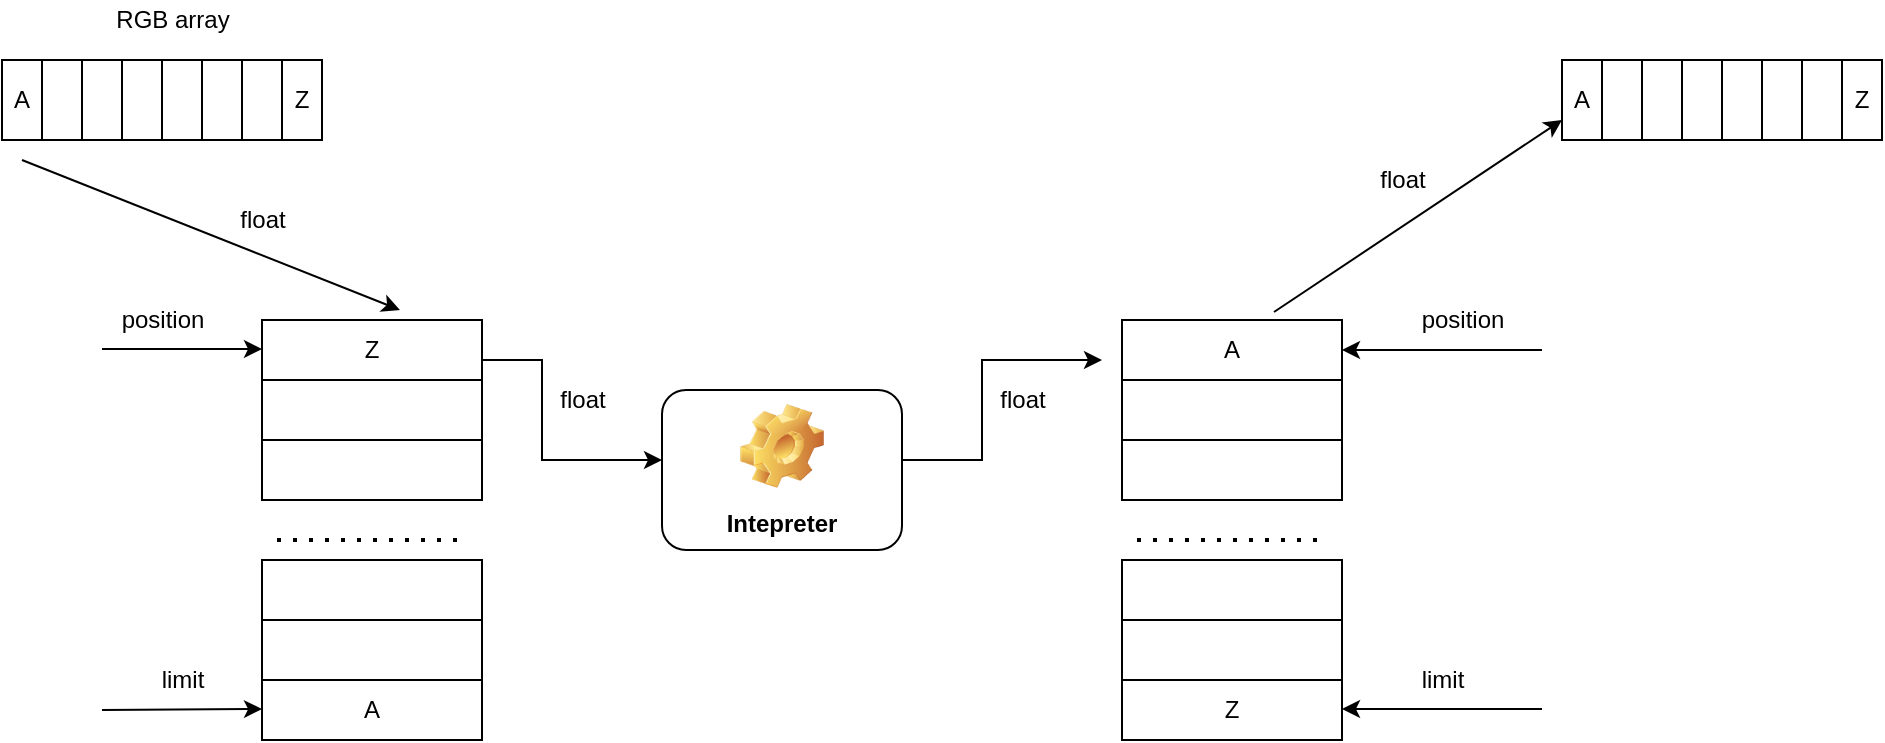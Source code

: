 <mxfile version="15.8.8" type="github">
  <diagram id="5idHyZ_gb2aGsaYN54b_" name="Page-1">
    <mxGraphModel dx="828" dy="504" grid="1" gridSize="10" guides="1" tooltips="1" connect="1" arrows="1" fold="1" page="1" pageScale="1" pageWidth="1169" pageHeight="1654" math="0" shadow="0">
      <root>
        <mxCell id="0" />
        <mxCell id="1" parent="0" />
        <mxCell id="xrE74c7JUxFd1PG-Kwvo-1" value="Z" style="rounded=0;whiteSpace=wrap;html=1;" vertex="1" parent="1">
          <mxGeometry x="140" y="160" width="110" height="30" as="geometry" />
        </mxCell>
        <mxCell id="xrE74c7JUxFd1PG-Kwvo-4" value="" style="edgeStyle=orthogonalEdgeStyle;rounded=0;orthogonalLoop=1;jettySize=auto;html=1;" edge="1" parent="1" source="xrE74c7JUxFd1PG-Kwvo-2" target="xrE74c7JUxFd1PG-Kwvo-3">
          <mxGeometry relative="1" as="geometry" />
        </mxCell>
        <mxCell id="xrE74c7JUxFd1PG-Kwvo-2" value="" style="rounded=0;whiteSpace=wrap;html=1;" vertex="1" parent="1">
          <mxGeometry x="140" y="190" width="110" height="30" as="geometry" />
        </mxCell>
        <mxCell id="xrE74c7JUxFd1PG-Kwvo-3" value="" style="whiteSpace=wrap;html=1;rounded=0;" vertex="1" parent="1">
          <mxGeometry x="140" y="220" width="110" height="30" as="geometry" />
        </mxCell>
        <mxCell id="xrE74c7JUxFd1PG-Kwvo-5" value="A" style="whiteSpace=wrap;html=1;rounded=0;" vertex="1" parent="1">
          <mxGeometry x="140" y="340" width="110" height="30" as="geometry" />
        </mxCell>
        <mxCell id="xrE74c7JUxFd1PG-Kwvo-6" value="" style="rounded=0;whiteSpace=wrap;html=1;" vertex="1" parent="1">
          <mxGeometry x="140" y="280" width="110" height="30" as="geometry" />
        </mxCell>
        <mxCell id="xrE74c7JUxFd1PG-Kwvo-7" value="" style="rounded=0;whiteSpace=wrap;html=1;" vertex="1" parent="1">
          <mxGeometry x="140" y="310" width="110" height="30" as="geometry" />
        </mxCell>
        <mxCell id="xrE74c7JUxFd1PG-Kwvo-10" value="A" style="rounded=0;whiteSpace=wrap;html=1;" vertex="1" parent="1">
          <mxGeometry x="10" y="30" width="20" height="40" as="geometry" />
        </mxCell>
        <mxCell id="xrE74c7JUxFd1PG-Kwvo-11" value="" style="rounded=0;whiteSpace=wrap;html=1;" vertex="1" parent="1">
          <mxGeometry x="30" y="30" width="20" height="40" as="geometry" />
        </mxCell>
        <mxCell id="xrE74c7JUxFd1PG-Kwvo-12" value="" style="rounded=0;whiteSpace=wrap;html=1;" vertex="1" parent="1">
          <mxGeometry x="70" y="30" width="20" height="40" as="geometry" />
        </mxCell>
        <mxCell id="xrE74c7JUxFd1PG-Kwvo-13" value="" style="rounded=0;whiteSpace=wrap;html=1;" vertex="1" parent="1">
          <mxGeometry x="50" y="30" width="20" height="40" as="geometry" />
        </mxCell>
        <mxCell id="xrE74c7JUxFd1PG-Kwvo-16" value="" style="rounded=0;whiteSpace=wrap;html=1;" vertex="1" parent="1">
          <mxGeometry x="90" y="30" width="20" height="40" as="geometry" />
        </mxCell>
        <mxCell id="xrE74c7JUxFd1PG-Kwvo-17" value="" style="rounded=0;whiteSpace=wrap;html=1;" vertex="1" parent="1">
          <mxGeometry x="110" y="30" width="20" height="40" as="geometry" />
        </mxCell>
        <mxCell id="xrE74c7JUxFd1PG-Kwvo-18" value="Z" style="rounded=0;whiteSpace=wrap;html=1;" vertex="1" parent="1">
          <mxGeometry x="150" y="30" width="20" height="40" as="geometry" />
        </mxCell>
        <mxCell id="xrE74c7JUxFd1PG-Kwvo-19" value="" style="rounded=0;whiteSpace=wrap;html=1;" vertex="1" parent="1">
          <mxGeometry x="130" y="30" width="20" height="40" as="geometry" />
        </mxCell>
        <mxCell id="xrE74c7JUxFd1PG-Kwvo-20" value="Intepreter" style="label;whiteSpace=wrap;html=1;align=center;verticalAlign=bottom;spacingLeft=0;spacingBottom=4;imageAlign=center;imageVerticalAlign=top;image=img/clipart/Gear_128x128.png" vertex="1" parent="1">
          <mxGeometry x="340" y="195" width="120" height="80" as="geometry" />
        </mxCell>
        <mxCell id="xrE74c7JUxFd1PG-Kwvo-31" value="A" style="rounded=0;whiteSpace=wrap;html=1;" vertex="1" parent="1">
          <mxGeometry x="790" y="30" width="20" height="40" as="geometry" />
        </mxCell>
        <mxCell id="xrE74c7JUxFd1PG-Kwvo-32" value="" style="rounded=0;whiteSpace=wrap;html=1;" vertex="1" parent="1">
          <mxGeometry x="810" y="30" width="20" height="40" as="geometry" />
        </mxCell>
        <mxCell id="xrE74c7JUxFd1PG-Kwvo-33" value="" style="rounded=0;whiteSpace=wrap;html=1;" vertex="1" parent="1">
          <mxGeometry x="850" y="30" width="20" height="40" as="geometry" />
        </mxCell>
        <mxCell id="xrE74c7JUxFd1PG-Kwvo-34" value="" style="rounded=0;whiteSpace=wrap;html=1;" vertex="1" parent="1">
          <mxGeometry x="830" y="30" width="20" height="40" as="geometry" />
        </mxCell>
        <mxCell id="xrE74c7JUxFd1PG-Kwvo-35" value="" style="rounded=0;whiteSpace=wrap;html=1;" vertex="1" parent="1">
          <mxGeometry x="870" y="30" width="20" height="40" as="geometry" />
        </mxCell>
        <mxCell id="xrE74c7JUxFd1PG-Kwvo-36" value="" style="rounded=0;whiteSpace=wrap;html=1;" vertex="1" parent="1">
          <mxGeometry x="890" y="30" width="20" height="40" as="geometry" />
        </mxCell>
        <mxCell id="xrE74c7JUxFd1PG-Kwvo-37" value="Z" style="rounded=0;whiteSpace=wrap;html=1;" vertex="1" parent="1">
          <mxGeometry x="930" y="30" width="20" height="40" as="geometry" />
        </mxCell>
        <mxCell id="xrE74c7JUxFd1PG-Kwvo-38" value="" style="rounded=0;whiteSpace=wrap;html=1;" vertex="1" parent="1">
          <mxGeometry x="910" y="30" width="20" height="40" as="geometry" />
        </mxCell>
        <mxCell id="xrE74c7JUxFd1PG-Kwvo-41" value="RGB array" style="text;html=1;align=center;verticalAlign=middle;resizable=0;points=[];autosize=1;strokeColor=none;fillColor=none;" vertex="1" parent="1">
          <mxGeometry x="60" width="70" height="20" as="geometry" />
        </mxCell>
        <mxCell id="xrE74c7JUxFd1PG-Kwvo-42" value="" style="endArrow=classic;html=1;rounded=0;entryX=0.627;entryY=-0.167;entryDx=0;entryDy=0;entryPerimeter=0;" edge="1" parent="1" target="xrE74c7JUxFd1PG-Kwvo-1">
          <mxGeometry width="50" height="50" relative="1" as="geometry">
            <mxPoint x="20" y="80" as="sourcePoint" />
            <mxPoint x="230" y="50" as="targetPoint" />
          </mxGeometry>
        </mxCell>
        <mxCell id="xrE74c7JUxFd1PG-Kwvo-43" value="float" style="text;html=1;align=center;verticalAlign=middle;resizable=0;points=[];autosize=1;strokeColor=none;fillColor=none;" vertex="1" parent="1">
          <mxGeometry x="120" y="100" width="40" height="20" as="geometry" />
        </mxCell>
        <mxCell id="xrE74c7JUxFd1PG-Kwvo-45" value="" style="endArrow=none;dashed=1;html=1;dashPattern=1 3;strokeWidth=2;rounded=0;" edge="1" parent="1">
          <mxGeometry width="50" height="50" relative="1" as="geometry">
            <mxPoint x="147.5" y="270" as="sourcePoint" />
            <mxPoint x="242.5" y="270" as="targetPoint" />
          </mxGeometry>
        </mxCell>
        <mxCell id="xrE74c7JUxFd1PG-Kwvo-46" value="A" style="rounded=0;whiteSpace=wrap;html=1;" vertex="1" parent="1">
          <mxGeometry x="570" y="160" width="110" height="30" as="geometry" />
        </mxCell>
        <mxCell id="xrE74c7JUxFd1PG-Kwvo-47" value="" style="edgeStyle=orthogonalEdgeStyle;rounded=0;orthogonalLoop=1;jettySize=auto;html=1;" edge="1" parent="1" source="xrE74c7JUxFd1PG-Kwvo-48" target="xrE74c7JUxFd1PG-Kwvo-49">
          <mxGeometry relative="1" as="geometry" />
        </mxCell>
        <mxCell id="xrE74c7JUxFd1PG-Kwvo-48" value="" style="rounded=0;whiteSpace=wrap;html=1;" vertex="1" parent="1">
          <mxGeometry x="570" y="190" width="110" height="30" as="geometry" />
        </mxCell>
        <mxCell id="xrE74c7JUxFd1PG-Kwvo-49" value="" style="whiteSpace=wrap;html=1;rounded=0;" vertex="1" parent="1">
          <mxGeometry x="570" y="220" width="110" height="30" as="geometry" />
        </mxCell>
        <mxCell id="xrE74c7JUxFd1PG-Kwvo-50" value="Z" style="whiteSpace=wrap;html=1;rounded=0;" vertex="1" parent="1">
          <mxGeometry x="570" y="340" width="110" height="30" as="geometry" />
        </mxCell>
        <mxCell id="xrE74c7JUxFd1PG-Kwvo-51" value="" style="rounded=0;whiteSpace=wrap;html=1;" vertex="1" parent="1">
          <mxGeometry x="570" y="280" width="110" height="30" as="geometry" />
        </mxCell>
        <mxCell id="xrE74c7JUxFd1PG-Kwvo-52" value="" style="rounded=0;whiteSpace=wrap;html=1;" vertex="1" parent="1">
          <mxGeometry x="570" y="310" width="110" height="30" as="geometry" />
        </mxCell>
        <mxCell id="xrE74c7JUxFd1PG-Kwvo-53" value="" style="endArrow=none;dashed=1;html=1;dashPattern=1 3;strokeWidth=2;rounded=0;" edge="1" parent="1">
          <mxGeometry width="50" height="50" relative="1" as="geometry">
            <mxPoint x="577.5" y="270" as="sourcePoint" />
            <mxPoint x="672.5" y="270" as="targetPoint" />
          </mxGeometry>
        </mxCell>
        <mxCell id="xrE74c7JUxFd1PG-Kwvo-54" value="" style="endArrow=classic;html=1;rounded=0;" edge="1" parent="1">
          <mxGeometry width="50" height="50" relative="1" as="geometry">
            <mxPoint x="60" y="174.5" as="sourcePoint" />
            <mxPoint x="140" y="174.5" as="targetPoint" />
          </mxGeometry>
        </mxCell>
        <mxCell id="xrE74c7JUxFd1PG-Kwvo-55" value="position" style="text;html=1;align=center;verticalAlign=middle;resizable=0;points=[];autosize=1;strokeColor=none;fillColor=none;" vertex="1" parent="1">
          <mxGeometry x="60" y="150" width="60" height="20" as="geometry" />
        </mxCell>
        <mxCell id="xrE74c7JUxFd1PG-Kwvo-56" value="" style="endArrow=classic;html=1;rounded=0;" edge="1" parent="1">
          <mxGeometry width="50" height="50" relative="1" as="geometry">
            <mxPoint x="60" y="355" as="sourcePoint" />
            <mxPoint x="140" y="354.5" as="targetPoint" />
          </mxGeometry>
        </mxCell>
        <mxCell id="xrE74c7JUxFd1PG-Kwvo-57" value="limit" style="text;html=1;align=center;verticalAlign=middle;resizable=0;points=[];autosize=1;strokeColor=none;fillColor=none;" vertex="1" parent="1">
          <mxGeometry x="80" y="330" width="40" height="20" as="geometry" />
        </mxCell>
        <mxCell id="xrE74c7JUxFd1PG-Kwvo-58" value="" style="endArrow=classic;html=1;rounded=0;startArrow=none;" edge="1" parent="1" target="xrE74c7JUxFd1PG-Kwvo-46">
          <mxGeometry width="50" height="50" relative="1" as="geometry">
            <mxPoint x="780" y="175" as="sourcePoint" />
            <mxPoint x="770" y="174.5" as="targetPoint" />
            <Array as="points" />
          </mxGeometry>
        </mxCell>
        <mxCell id="xrE74c7JUxFd1PG-Kwvo-61" value="limit" style="text;html=1;align=center;verticalAlign=middle;resizable=0;points=[];autosize=1;strokeColor=none;fillColor=none;" vertex="1" parent="1">
          <mxGeometry x="710" y="330" width="40" height="20" as="geometry" />
        </mxCell>
        <mxCell id="xrE74c7JUxFd1PG-Kwvo-62" value="" style="edgeStyle=segmentEdgeStyle;endArrow=classic;html=1;rounded=0;" edge="1" parent="1">
          <mxGeometry width="50" height="50" relative="1" as="geometry">
            <mxPoint x="250" y="180" as="sourcePoint" />
            <mxPoint x="340" y="230" as="targetPoint" />
            <Array as="points">
              <mxPoint x="280" y="180" />
              <mxPoint x="280" y="230" />
            </Array>
          </mxGeometry>
        </mxCell>
        <mxCell id="xrE74c7JUxFd1PG-Kwvo-63" value="float" style="text;html=1;align=center;verticalAlign=middle;resizable=0;points=[];autosize=1;strokeColor=none;fillColor=none;" vertex="1" parent="1">
          <mxGeometry x="280" y="190" width="40" height="20" as="geometry" />
        </mxCell>
        <mxCell id="xrE74c7JUxFd1PG-Kwvo-59" value="position" style="text;html=1;align=center;verticalAlign=middle;resizable=0;points=[];autosize=1;strokeColor=none;fillColor=none;" vertex="1" parent="1">
          <mxGeometry x="710" y="150" width="60" height="20" as="geometry" />
        </mxCell>
        <mxCell id="xrE74c7JUxFd1PG-Kwvo-67" value="" style="endArrow=classic;html=1;rounded=0;startArrow=none;" edge="1" parent="1">
          <mxGeometry width="50" height="50" relative="1" as="geometry">
            <mxPoint x="780" y="354.5" as="sourcePoint" />
            <mxPoint x="680" y="354.5" as="targetPoint" />
            <Array as="points" />
          </mxGeometry>
        </mxCell>
        <mxCell id="xrE74c7JUxFd1PG-Kwvo-68" value="" style="edgeStyle=segmentEdgeStyle;endArrow=classic;html=1;rounded=0;" edge="1" parent="1">
          <mxGeometry width="50" height="50" relative="1" as="geometry">
            <mxPoint x="460" y="230" as="sourcePoint" />
            <mxPoint x="560" y="180" as="targetPoint" />
            <Array as="points">
              <mxPoint x="500" y="230" />
              <mxPoint x="500" y="180" />
            </Array>
          </mxGeometry>
        </mxCell>
        <mxCell id="xrE74c7JUxFd1PG-Kwvo-69" value="float" style="text;html=1;align=center;verticalAlign=middle;resizable=0;points=[];autosize=1;strokeColor=none;fillColor=none;" vertex="1" parent="1">
          <mxGeometry x="500" y="190" width="40" height="20" as="geometry" />
        </mxCell>
        <mxCell id="xrE74c7JUxFd1PG-Kwvo-70" value="" style="endArrow=classic;html=1;rounded=0;exitX=0.691;exitY=-0.133;exitDx=0;exitDy=0;exitPerimeter=0;" edge="1" parent="1" source="xrE74c7JUxFd1PG-Kwvo-46">
          <mxGeometry width="50" height="50" relative="1" as="geometry">
            <mxPoint x="740" y="110" as="sourcePoint" />
            <mxPoint x="790" y="60" as="targetPoint" />
          </mxGeometry>
        </mxCell>
        <mxCell id="xrE74c7JUxFd1PG-Kwvo-71" value="float" style="text;html=1;align=center;verticalAlign=middle;resizable=0;points=[];autosize=1;strokeColor=none;fillColor=none;" vertex="1" parent="1">
          <mxGeometry x="690" y="80" width="40" height="20" as="geometry" />
        </mxCell>
      </root>
    </mxGraphModel>
  </diagram>
</mxfile>
